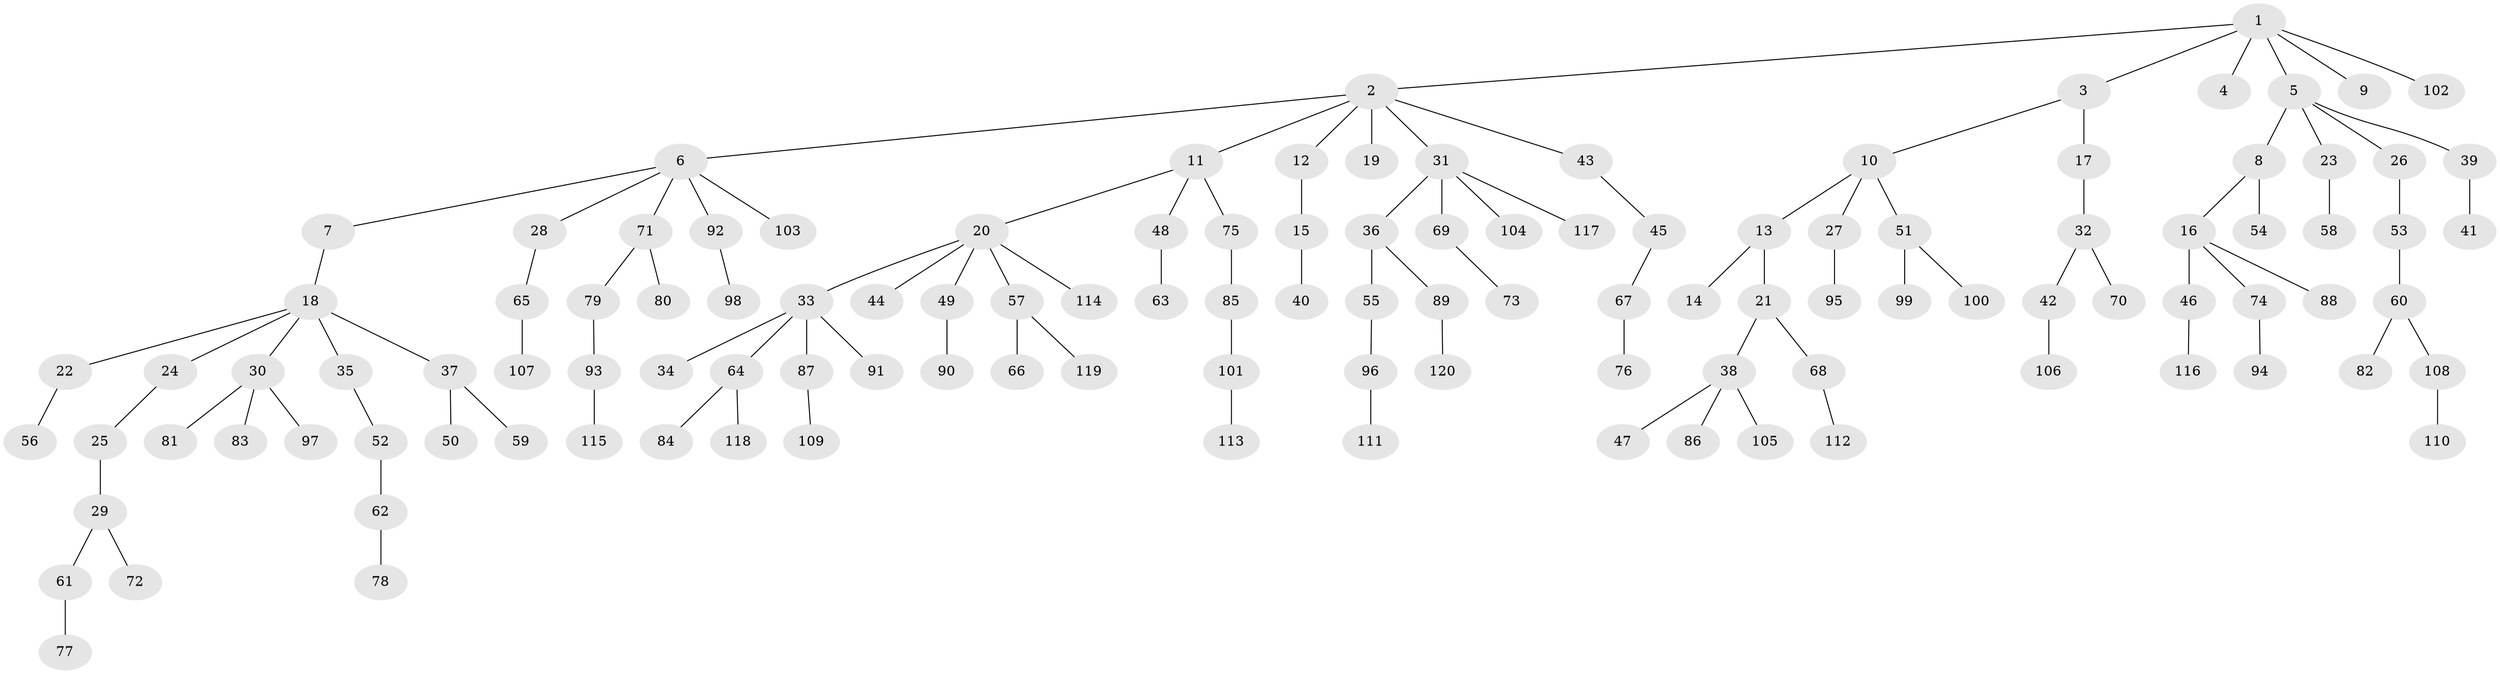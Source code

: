// coarse degree distribution, {1: 0.6, 2: 0.31666666666666665, 4: 0.05, 10: 0.016666666666666666, 22: 0.016666666666666666}
// Generated by graph-tools (version 1.1) at 2025/57/03/04/25 21:57:04]
// undirected, 120 vertices, 119 edges
graph export_dot {
graph [start="1"]
  node [color=gray90,style=filled];
  1;
  2;
  3;
  4;
  5;
  6;
  7;
  8;
  9;
  10;
  11;
  12;
  13;
  14;
  15;
  16;
  17;
  18;
  19;
  20;
  21;
  22;
  23;
  24;
  25;
  26;
  27;
  28;
  29;
  30;
  31;
  32;
  33;
  34;
  35;
  36;
  37;
  38;
  39;
  40;
  41;
  42;
  43;
  44;
  45;
  46;
  47;
  48;
  49;
  50;
  51;
  52;
  53;
  54;
  55;
  56;
  57;
  58;
  59;
  60;
  61;
  62;
  63;
  64;
  65;
  66;
  67;
  68;
  69;
  70;
  71;
  72;
  73;
  74;
  75;
  76;
  77;
  78;
  79;
  80;
  81;
  82;
  83;
  84;
  85;
  86;
  87;
  88;
  89;
  90;
  91;
  92;
  93;
  94;
  95;
  96;
  97;
  98;
  99;
  100;
  101;
  102;
  103;
  104;
  105;
  106;
  107;
  108;
  109;
  110;
  111;
  112;
  113;
  114;
  115;
  116;
  117;
  118;
  119;
  120;
  1 -- 2;
  1 -- 3;
  1 -- 4;
  1 -- 5;
  1 -- 9;
  1 -- 102;
  2 -- 6;
  2 -- 11;
  2 -- 12;
  2 -- 19;
  2 -- 31;
  2 -- 43;
  3 -- 10;
  3 -- 17;
  5 -- 8;
  5 -- 23;
  5 -- 26;
  5 -- 39;
  6 -- 7;
  6 -- 28;
  6 -- 71;
  6 -- 92;
  6 -- 103;
  7 -- 18;
  8 -- 16;
  8 -- 54;
  10 -- 13;
  10 -- 27;
  10 -- 51;
  11 -- 20;
  11 -- 48;
  11 -- 75;
  12 -- 15;
  13 -- 14;
  13 -- 21;
  15 -- 40;
  16 -- 46;
  16 -- 74;
  16 -- 88;
  17 -- 32;
  18 -- 22;
  18 -- 24;
  18 -- 30;
  18 -- 35;
  18 -- 37;
  20 -- 33;
  20 -- 44;
  20 -- 49;
  20 -- 57;
  20 -- 114;
  21 -- 38;
  21 -- 68;
  22 -- 56;
  23 -- 58;
  24 -- 25;
  25 -- 29;
  26 -- 53;
  27 -- 95;
  28 -- 65;
  29 -- 61;
  29 -- 72;
  30 -- 81;
  30 -- 83;
  30 -- 97;
  31 -- 36;
  31 -- 69;
  31 -- 104;
  31 -- 117;
  32 -- 42;
  32 -- 70;
  33 -- 34;
  33 -- 64;
  33 -- 87;
  33 -- 91;
  35 -- 52;
  36 -- 55;
  36 -- 89;
  37 -- 50;
  37 -- 59;
  38 -- 47;
  38 -- 86;
  38 -- 105;
  39 -- 41;
  42 -- 106;
  43 -- 45;
  45 -- 67;
  46 -- 116;
  48 -- 63;
  49 -- 90;
  51 -- 99;
  51 -- 100;
  52 -- 62;
  53 -- 60;
  55 -- 96;
  57 -- 66;
  57 -- 119;
  60 -- 82;
  60 -- 108;
  61 -- 77;
  62 -- 78;
  64 -- 84;
  64 -- 118;
  65 -- 107;
  67 -- 76;
  68 -- 112;
  69 -- 73;
  71 -- 79;
  71 -- 80;
  74 -- 94;
  75 -- 85;
  79 -- 93;
  85 -- 101;
  87 -- 109;
  89 -- 120;
  92 -- 98;
  93 -- 115;
  96 -- 111;
  101 -- 113;
  108 -- 110;
}

